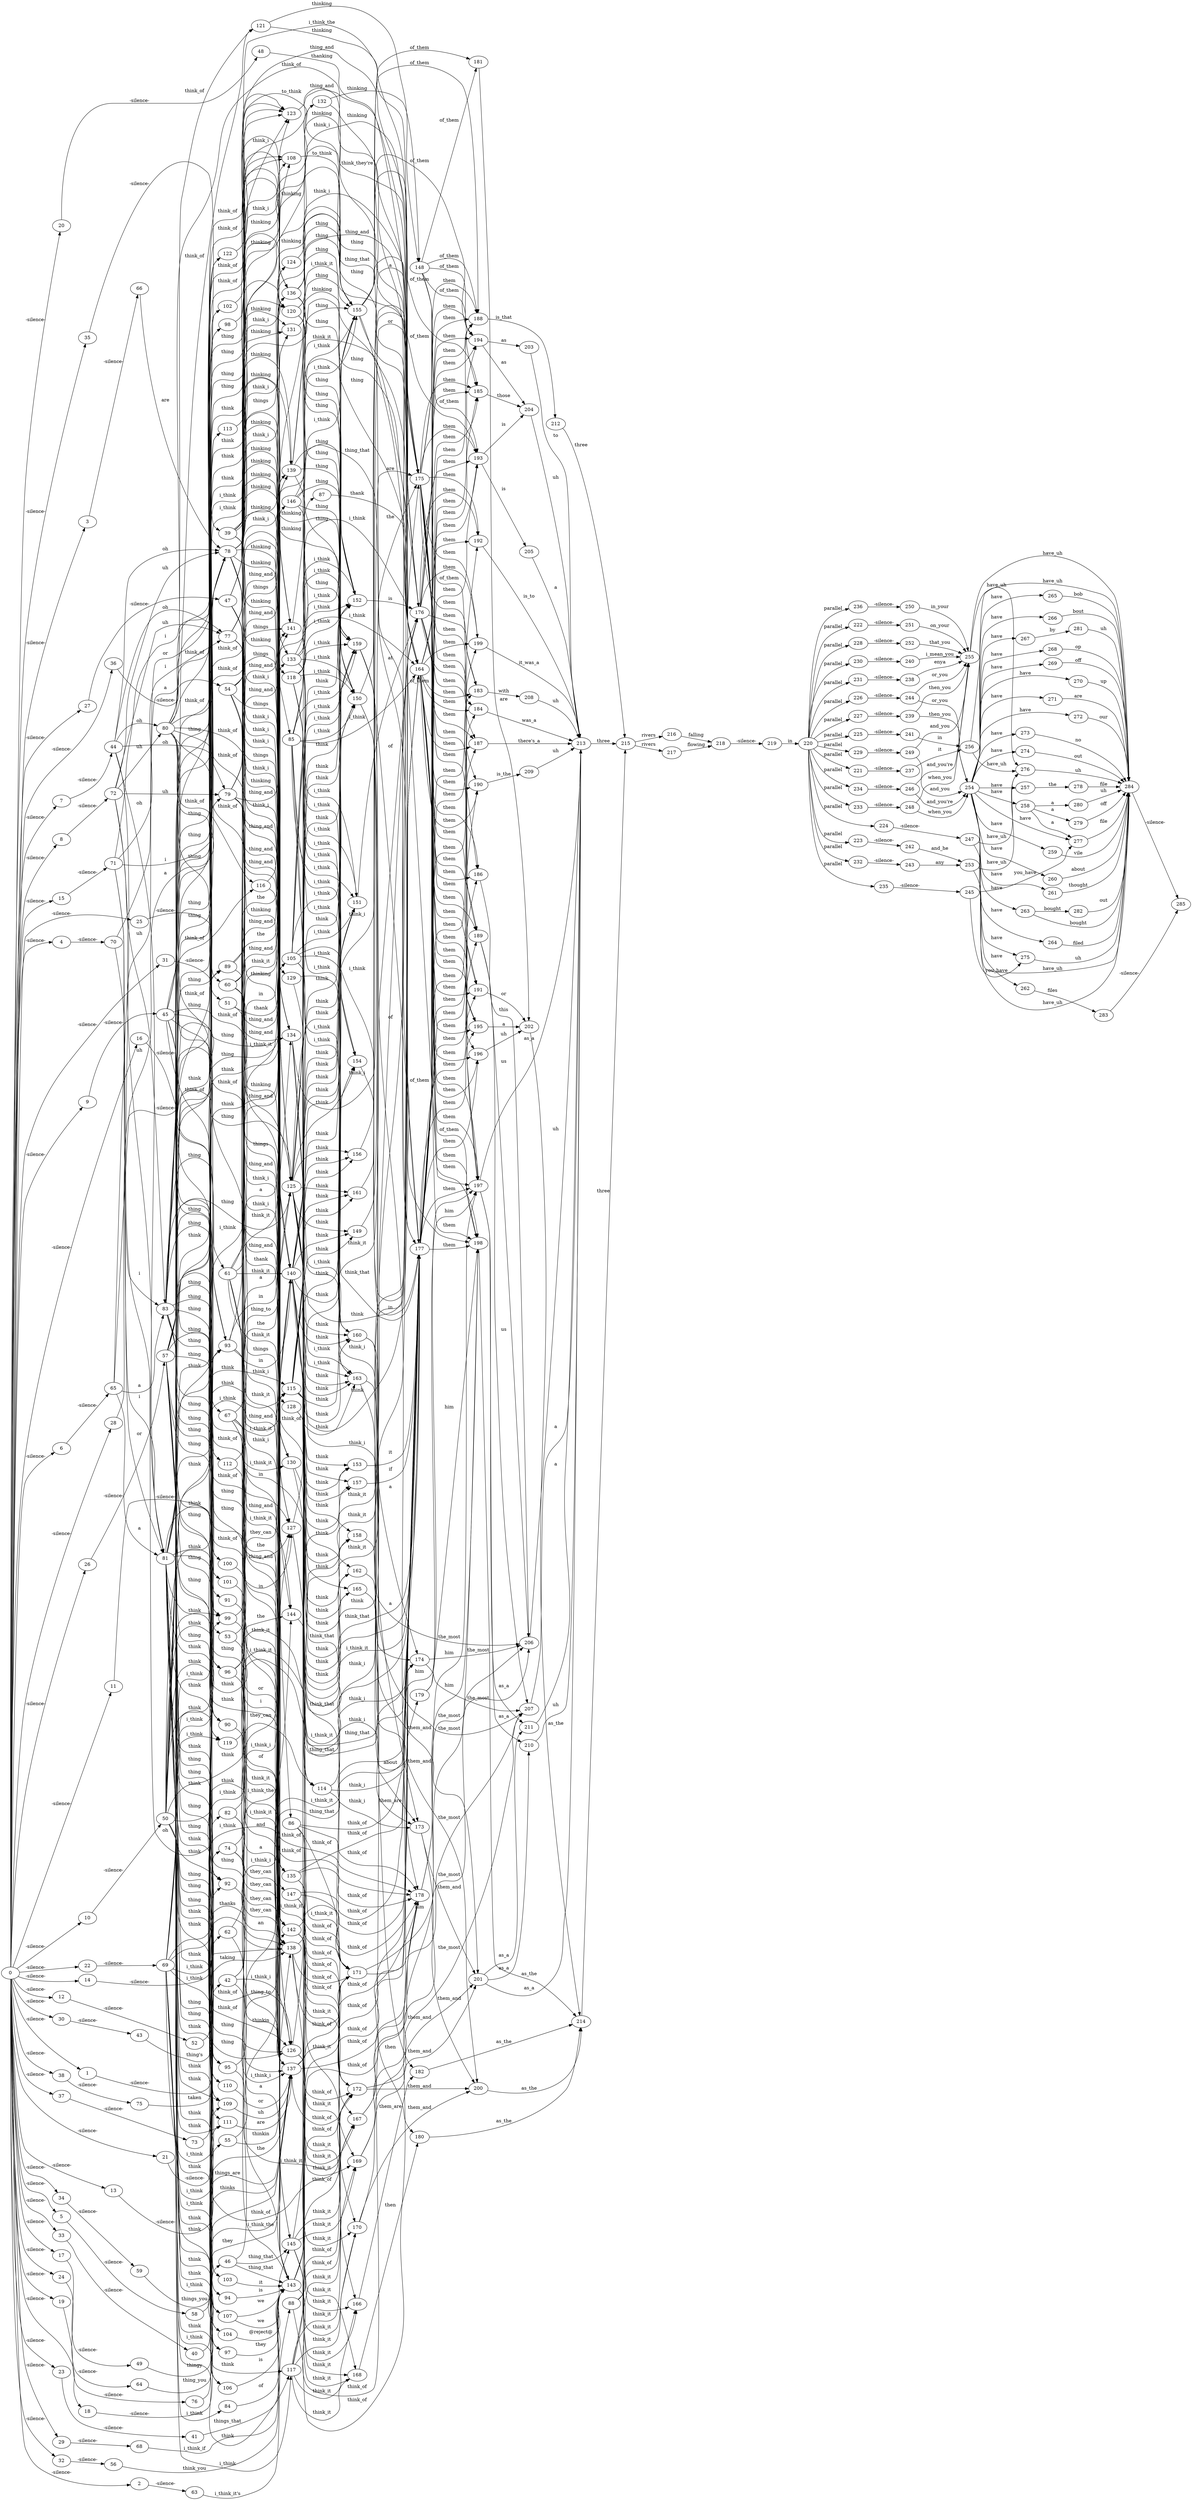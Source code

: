 digraph g {
    rankdir="LR"
0 -> 1  [label = "-silence-"]
0 -> 2  [label = "-silence-"]
0 -> 3  [label = "-silence-"]
0 -> 4  [label = "-silence-"]
0 -> 5  [label = "-silence-"]
0 -> 6  [label = "-silence-"]
0 -> 7  [label = "-silence-"]
0 -> 8  [label = "-silence-"]
0 -> 9  [label = "-silence-"]
0 -> 10  [label = "-silence-"]
0 -> 11  [label = "-silence-"]
0 -> 12  [label = "-silence-"]
0 -> 13  [label = "-silence-"]
0 -> 14  [label = "-silence-"]
0 -> 15  [label = "-silence-"]
0 -> 16  [label = "-silence-"]
0 -> 17  [label = "-silence-"]
0 -> 18  [label = "-silence-"]
0 -> 19  [label = "-silence-"]
0 -> 20  [label = "-silence-"]
0 -> 21  [label = "-silence-"]
0 -> 22  [label = "-silence-"]
0 -> 23  [label = "-silence-"]
0 -> 24  [label = "-silence-"]
0 -> 25  [label = "-silence-"]
0 -> 26  [label = "-silence-"]
0 -> 27  [label = "-silence-"]
0 -> 28  [label = "-silence-"]
0 -> 29  [label = "-silence-"]
0 -> 30  [label = "-silence-"]
0 -> 31  [label = "-silence-"]
0 -> 32  [label = "-silence-"]
0 -> 33  [label = "-silence-"]
0 -> 34  [label = "-silence-"]
0 -> 35  [label = "-silence-"]
0 -> 36  [label = "-silence-"]
0 -> 37  [label = "-silence-"]
0 -> 38  [label = "-silence-"]
1 -> 62  [label = "-silence-"]
2 -> 63  [label = "-silence-"]
3 -> 66  [label = "-silence-"]
4 -> 70  [label = "-silence-"]
5 -> 58  [label = "-silence-"]
6 -> 65  [label = "-silence-"]
7 -> 44  [label = "-silence-"]
8 -> 72  [label = "-silence-"]
9 -> 45  [label = "-silence-"]
10 -> 50  [label = "-silence-"]
11 -> 53  [label = "-silence-"]
12 -> 52  [label = "-silence-"]
13 -> 55  [label = "-silence-"]
14 -> 74  [label = "-silence-"]
15 -> 71  [label = "-silence-"]
16 -> 67  [label = "-silence-"]
17 -> 49  [label = "-silence-"]
18 -> 46  [label = "-silence-"]
19 -> 76  [label = "-silence-"]
20 -> 48  [label = "-silence-"]
21 -> 42  [label = "-silence-"]
22 -> 69  [label = "-silence-"]
23 -> 41  [label = "-silence-"]
24 -> 64  [label = "-silence-"]
25 -> 60  [label = "-silence-"]
26 -> 57  [label = "-silence-"]
27 -> 47  [label = "-silence-"]
28 -> 61  [label = "-silence-"]
29 -> 68  [label = "-silence-"]
30 -> 43  [label = "-silence-"]
31 -> 51  [label = "-silence-"]
32 -> 56  [label = "-silence-"]
33 -> 40  [label = "-silence-"]
34 -> 59  [label = "-silence-"]
35 -> 39  [label = "-silence-"]
36 -> 54  [label = "-silence-"]
37 -> 73  [label = "-silence-"]
38 -> 75  [label = "-silence-"]
39 -> 129  [label = "thinking"]
39 -> 131  [label = "thinking"]
39 -> 132  [label = "thinking"]
39 -> 133  [label = "thinking"]
39 -> 134  [label = "thinking"]
39 -> 138  [label = "thinking"]
39 -> 139  [label = "thinking"]
39 -> 140  [label = "thinking"]
39 -> 141  [label = "thinking"]
39 -> 142  [label = "thinking"]
39 -> 155  [label = "thinking"]
39 -> 159  [label = "thinking"]
39 -> 164  [label = "thinking"]
40 -> 137  [label = "thinks"]
41 -> 143  [label = "things_that"]
42 -> 125  [label = "i_think_i"]
42 -> 126  [label = "i_think_i"]
42 -> 127  [label = "i_think_i"]
42 -> 137  [label = "i_think_i"]
43 -> 138  [label = "thing's"]
44 -> 77  [label = "oh"]
44 -> 78  [label = "oh"]
44 -> 79  [label = "oh"]
44 -> 80  [label = "oh"]
44 -> 81  [label = "oh"]
44 -> 82  [label = "oh"]
45 -> 112  [label = "think_of"]
45 -> 116  [label = "think_of"]
45 -> 118  [label = "think_of"]
45 -> 121  [label = "think_of"]
45 -> 122  [label = "think_of"]
45 -> 123  [label = "think_of"]
45 -> 125  [label = "think_of"]
45 -> 126  [label = "think_of"]
45 -> 127  [label = "think_of"]
45 -> 128  [label = "think_of"]
45 -> 136  [label = "think_of"]
45 -> 137  [label = "think_of"]
45 -> 172  [label = "think_of"]
45 -> 177  [label = "think_of"]
45 -> 178  [label = "think_of"]
46 -> 143  [label = "thing_that"]
46 -> 145  [label = "thing_that"]
46 -> 177  [label = "thing_that"]
47 -> 123  [label = "think_i"]
47 -> 124  [label = "think_i"]
47 -> 125  [label = "think_i"]
47 -> 126  [label = "think_i"]
47 -> 127  [label = "think_i"]
47 -> 128  [label = "think_i"]
47 -> 136  [label = "think_i"]
47 -> 137  [label = "think_i"]
47 -> 175  [label = "think_i"]
48 -> 164  [label = "thanking"]
49 -> 137  [label = "thingy"]
50 -> 90  [label = "think"]
50 -> 92  [label = "think"]
50 -> 93  [label = "think"]
50 -> 95  [label = "think"]
50 -> 96  [label = "think"]
50 -> 97  [label = "think"]
50 -> 99  [label = "think"]
50 -> 104  [label = "think"]
50 -> 105  [label = "think"]
50 -> 106  [label = "think"]
50 -> 107  [label = "think"]
50 -> 108  [label = "think"]
50 -> 109  [label = "think"]
50 -> 110  [label = "think"]
50 -> 111  [label = "think"]
50 -> 113  [label = "think"]
50 -> 114  [label = "think"]
50 -> 115  [label = "think"]
50 -> 117  [label = "think"]
50 -> 119  [label = "think"]
50 -> 120  [label = "think"]
50 -> 135  [label = "think"]
51 -> 86  [label = "thank"]
51 -> 87  [label = "thank"]
52 -> 138  [label = "thanks"]
53 -> 125  [label = "thing_to"]
53 -> 137  [label = "thing_to"]
54 -> 85  [label = "things"]
54 -> 108  [label = "things"]
54 -> 134  [label = "things"]
54 -> 138  [label = "things"]
54 -> 139  [label = "things"]
54 -> 140  [label = "things"]
54 -> 141  [label = "things"]
54 -> 142  [label = "things"]
55 -> 138  [label = "thinkin"]
55 -> 142  [label = "thinkin"]
56 -> 143  [label = "think_you"]
57 -> 89  [label = "thing"]
57 -> 90  [label = "thing"]
57 -> 91  [label = "thing"]
57 -> 92  [label = "thing"]
57 -> 93  [label = "thing"]
57 -> 94  [label = "thing"]
57 -> 95  [label = "thing"]
57 -> 97  [label = "thing"]
57 -> 98  [label = "thing"]
57 -> 99  [label = "thing"]
57 -> 100  [label = "thing"]
57 -> 101  [label = "thing"]
57 -> 102  [label = "thing"]
57 -> 103  [label = "thing"]
57 -> 105  [label = "thing"]
57 -> 107  [label = "thing"]
57 -> 109  [label = "thing"]
57 -> 122  [label = "thing"]
57 -> 123  [label = "thing"]
57 -> 125  [label = "thing"]
57 -> 126  [label = "thing"]
57 -> 127  [label = "thing"]
57 -> 136  [label = "thing"]
57 -> 137  [label = "thing"]
58 -> 137  [label = "things_are"]
59 -> 137  [label = "things_you"]
60 -> 130  [label = "thing_and"]
60 -> 131  [label = "thing_and"]
60 -> 133  [label = "thing_and"]
60 -> 134  [label = "thing_and"]
60 -> 138  [label = "thing_and"]
60 -> 139  [label = "thing_and"]
60 -> 140  [label = "thing_and"]
60 -> 141  [label = "thing_and"]
60 -> 142  [label = "thing_and"]
61 -> 130  [label = "think_it"]
61 -> 134  [label = "think_it"]
61 -> 139  [label = "think_it"]
61 -> 140  [label = "think_it"]
61 -> 143  [label = "think_it"]
61 -> 144  [label = "think_it"]
61 -> 145  [label = "think_it"]
61 -> 176  [label = "think_it"]
62 -> 143  [label = "i_think_the"]
62 -> 144  [label = "i_think_the"]
63 -> 88  [label = "i_think_it's"]
64 -> 137  [label = "thing_you"]
65 -> 78  [label = "a"]
65 -> 79  [label = "a"]
65 -> 81  [label = "a"]
65 -> 83  [label = "a"]
66 -> 78  [label = "are"]
67 -> 130  [label = "i_think_it"]
67 -> 139  [label = "i_think_it"]
67 -> 140  [label = "i_think_it"]
67 -> 143  [label = "i_think_it"]
67 -> 144  [label = "i_think_it"]
67 -> 145  [label = "i_think_it"]
67 -> 177  [label = "i_think_it"]
68 -> 143  [label = "i_think_if"]
69 -> 84  [label = "i_think"]
69 -> 92  [label = "i_think"]
69 -> 93  [label = "i_think"]
69 -> 95  [label = "i_think"]
69 -> 97  [label = "i_think"]
69 -> 99  [label = "i_think"]
69 -> 105  [label = "i_think"]
69 -> 106  [label = "i_think"]
69 -> 107  [label = "i_think"]
69 -> 108  [label = "i_think"]
69 -> 109  [label = "i_think"]
69 -> 111  [label = "i_think"]
69 -> 114  [label = "i_think"]
69 -> 115  [label = "i_think"]
69 -> 117  [label = "i_think"]
69 -> 119  [label = "i_think"]
69 -> 120  [label = "i_think"]
69 -> 135  [label = "i_think"]
70 -> 78  [label = "or"]
70 -> 81  [label = "or"]
71 -> 77  [label = "i"]
71 -> 78  [label = "i"]
71 -> 79  [label = "i"]
71 -> 81  [label = "i"]
71 -> 83  [label = "i"]
72 -> 77  [label = "uh"]
72 -> 78  [label = "uh"]
72 -> 79  [label = "uh"]
72 -> 80  [label = "uh"]
72 -> 81  [label = "uh"]
72 -> 83  [label = "uh"]
73 -> 138  [label = "taking"]
74 -> 138  [label = "they_can"]
74 -> 140  [label = "they_can"]
74 -> 142  [label = "they_can"]
75 -> 138  [label = "taken"]
76 -> 137  [label = "they"]
77 -> 123  [label = "think_i"]
77 -> 124  [label = "think_i"]
77 -> 125  [label = "think_i"]
77 -> 126  [label = "think_i"]
77 -> 127  [label = "think_i"]
77 -> 128  [label = "think_i"]
77 -> 136  [label = "think_i"]
77 -> 137  [label = "think_i"]
77 -> 175  [label = "think_i"]
78 -> 129  [label = "thinking"]
78 -> 131  [label = "thinking"]
78 -> 132  [label = "thinking"]
78 -> 133  [label = "thinking"]
78 -> 134  [label = "thinking"]
78 -> 138  [label = "thinking"]
78 -> 139  [label = "thinking"]
78 -> 140  [label = "thinking"]
78 -> 141  [label = "thinking"]
78 -> 142  [label = "thinking"]
78 -> 155  [label = "thinking"]
78 -> 159  [label = "thinking"]
78 -> 164  [label = "thinking"]
79 -> 130  [label = "thing_and"]
79 -> 131  [label = "thing_and"]
79 -> 133  [label = "thing_and"]
79 -> 134  [label = "thing_and"]
79 -> 138  [label = "thing_and"]
79 -> 139  [label = "thing_and"]
79 -> 140  [label = "thing_and"]
79 -> 141  [label = "thing_and"]
79 -> 142  [label = "thing_and"]
80 -> 112  [label = "think_of"]
80 -> 116  [label = "think_of"]
80 -> 118  [label = "think_of"]
80 -> 121  [label = "think_of"]
80 -> 122  [label = "think_of"]
80 -> 123  [label = "think_of"]
80 -> 125  [label = "think_of"]
80 -> 126  [label = "think_of"]
80 -> 127  [label = "think_of"]
80 -> 128  [label = "think_of"]
80 -> 136  [label = "think_of"]
80 -> 137  [label = "think_of"]
80 -> 177  [label = "think_of"]
80 -> 178  [label = "think_of"]
81 -> 90  [label = "think"]
81 -> 92  [label = "think"]
81 -> 93  [label = "think"]
81 -> 95  [label = "think"]
81 -> 96  [label = "think"]
81 -> 97  [label = "think"]
81 -> 99  [label = "think"]
81 -> 104  [label = "think"]
81 -> 105  [label = "think"]
81 -> 106  [label = "think"]
81 -> 107  [label = "think"]
81 -> 108  [label = "think"]
81 -> 109  [label = "think"]
81 -> 110  [label = "think"]
81 -> 111  [label = "think"]
81 -> 113  [label = "think"]
81 -> 114  [label = "think"]
81 -> 115  [label = "think"]
81 -> 117  [label = "think"]
81 -> 119  [label = "think"]
81 -> 120  [label = "think"]
81 -> 135  [label = "think"]
82 -> 138  [label = "they_can"]
82 -> 140  [label = "they_can"]
82 -> 142  [label = "they_can"]
83 -> 89  [label = "thing"]
83 -> 90  [label = "thing"]
83 -> 91  [label = "thing"]
83 -> 92  [label = "thing"]
83 -> 93  [label = "thing"]
83 -> 94  [label = "thing"]
83 -> 95  [label = "thing"]
83 -> 97  [label = "thing"]
83 -> 98  [label = "thing"]
83 -> 99  [label = "thing"]
83 -> 100  [label = "thing"]
83 -> 101  [label = "thing"]
83 -> 102  [label = "thing"]
83 -> 103  [label = "thing"]
83 -> 105  [label = "thing"]
83 -> 107  [label = "thing"]
83 -> 109  [label = "thing"]
83 -> 122  [label = "thing"]
83 -> 123  [label = "thing"]
83 -> 125  [label = "thing"]
83 -> 126  [label = "thing"]
83 -> 127  [label = "thing"]
83 -> 136  [label = "thing"]
83 -> 137  [label = "thing"]
84 -> 143  [label = "of"]
85 -> 150  [label = "i_think"]
85 -> 151  [label = "i_think"]
85 -> 152  [label = "i_think"]
85 -> 154  [label = "i_think"]
85 -> 155  [label = "i_think"]
85 -> 159  [label = "i_think"]
85 -> 160  [label = "i_think"]
85 -> 163  [label = "i_think"]
85 -> 164  [label = "i_think"]
86 -> 171  [label = "think_of"]
86 -> 172  [label = "think_of"]
86 -> 177  [label = "think_of"]
86 -> 178  [label = "think_of"]
87 -> 164  [label = "thank"]
88 -> 171  [label = "think_of"]
88 -> 172  [label = "think_of"]
88 -> 177  [label = "think_of"]
88 -> 178  [label = "think_of"]
89 -> 137  [label = "the"]
89 -> 139  [label = "the"]
89 -> 141  [label = "the"]
90 -> 147  [label = "and"]
91 -> 138  [label = "of"]
92 -> 138  [label = "an"]
93 -> 138  [label = "in"]
93 -> 139  [label = "in"]
93 -> 140  [label = "in"]
93 -> 141  [label = "in"]
93 -> 142  [label = "in"]
94 -> 143  [label = "is"]
95 -> 172  [label = "i_think_it"]
95 -> 177  [label = "i_think_it"]
96 -> 143  [label = "the"]
96 -> 144  [label = "the"]
96 -> 146  [label = "the"]
97 -> 143  [label = "they"]
98 -> 175  [label = "i_think_the"]
99 -> 136  [label = "a"]
99 -> 137  [label = "a"]
100 -> 135  [label = "or"]
101 -> 135  [label = "i"]
102 -> 155  [label = "to_think"]
103 -> 143  [label = "it"]
104 -> 143  [label = "@reject@"]
105 -> 150  [label = "i_think"]
105 -> 151  [label = "i_think"]
105 -> 152  [label = "i_think"]
105 -> 154  [label = "i_think"]
105 -> 155  [label = "i_think"]
105 -> 159  [label = "i_think"]
105 -> 160  [label = "i_think"]
105 -> 163  [label = "i_think"]
105 -> 164  [label = "i_think"]
106 -> 143  [label = "is"]
107 -> 143  [label = "we"]
107 -> 145  [label = "we"]
108 -> 155  [label = "to_think"]
109 -> 137  [label = "uh"]
110 -> 137  [label = "or"]
111 -> 137  [label = "are"]
112 -> 143  [label = "a"]
112 -> 146  [label = "a"]
113 -> 176  [label = "thing_and"]
114 -> 173  [label = "think_i"]
114 -> 174  [label = "think_i"]
114 -> 175  [label = "think_i"]
115 -> 149  [label = "think"]
115 -> 150  [label = "think"]
115 -> 151  [label = "think"]
115 -> 152  [label = "think"]
115 -> 153  [label = "think"]
115 -> 154  [label = "think"]
115 -> 155  [label = "think"]
115 -> 156  [label = "think"]
115 -> 157  [label = "think"]
115 -> 158  [label = "think"]
115 -> 159  [label = "think"]
115 -> 160  [label = "think"]
115 -> 161  [label = "think"]
115 -> 162  [label = "think"]
115 -> 163  [label = "think"]
115 -> 164  [label = "think"]
115 -> 165  [label = "think"]
116 -> 172  [label = "i_think_it"]
116 -> 176  [label = "i_think_it"]
117 -> 166  [label = "think_it"]
117 -> 167  [label = "think_it"]
117 -> 168  [label = "think_it"]
117 -> 169  [label = "think_it"]
117 -> 170  [label = "think_it"]
117 -> 176  [label = "think_it"]
118 -> 150  [label = "i_think"]
118 -> 151  [label = "i_think"]
118 -> 152  [label = "i_think"]
118 -> 154  [label = "i_think"]
118 -> 155  [label = "i_think"]
118 -> 159  [label = "i_think"]
118 -> 160  [label = "i_think"]
118 -> 163  [label = "i_think"]
118 -> 164  [label = "i_think"]
119 -> 177  [label = "thing_that"]
120 -> 150  [label = "thing"]
120 -> 152  [label = "thing"]
120 -> 155  [label = "thing"]
120 -> 159  [label = "thing"]
120 -> 164  [label = "thing"]
121 -> 148  [label = "thinking"]
121 -> 176  [label = "thinking"]
122 -> 176  [label = "thing_and"]
123 -> 177  [label = "thing_that"]
124 -> 175  [label = "think_they're"]
125 -> 149  [label = "think"]
125 -> 150  [label = "think"]
125 -> 151  [label = "think"]
125 -> 152  [label = "think"]
125 -> 153  [label = "think"]
125 -> 154  [label = "think"]
125 -> 155  [label = "think"]
125 -> 156  [label = "think"]
125 -> 157  [label = "think"]
125 -> 158  [label = "think"]
125 -> 159  [label = "think"]
125 -> 160  [label = "think"]
125 -> 161  [label = "think"]
125 -> 162  [label = "think"]
125 -> 163  [label = "think"]
125 -> 164  [label = "think"]
125 -> 165  [label = "think"]
126 -> 166  [label = "think_it"]
126 -> 167  [label = "think_it"]
126 -> 168  [label = "think_it"]
126 -> 169  [label = "think_it"]
126 -> 170  [label = "think_it"]
126 -> 176  [label = "think_it"]
127 -> 173  [label = "think_i"]
127 -> 174  [label = "think_i"]
127 -> 175  [label = "think_i"]
128 -> 171  [label = "think_that"]
128 -> 177  [label = "think_that"]
129 -> 171  [label = "think_that"]
129 -> 177  [label = "think_that"]
130 -> 172  [label = "i_think_it"]
130 -> 177  [label = "i_think_it"]
131 -> 176  [label = "thing_and"]
132 -> 148  [label = "thinking"]
132 -> 176  [label = "thinking"]
133 -> 150  [label = "i_think"]
133 -> 151  [label = "i_think"]
133 -> 152  [label = "i_think"]
133 -> 154  [label = "i_think"]
133 -> 155  [label = "i_think"]
133 -> 159  [label = "i_think"]
133 -> 160  [label = "i_think"]
133 -> 163  [label = "i_think"]
133 -> 164  [label = "i_think"]
134 -> 173  [label = "think_i"]
134 -> 174  [label = "think_i"]
134 -> 175  [label = "think_i"]
135 -> 171  [label = "think_of"]
135 -> 172  [label = "think_of"]
135 -> 177  [label = "think_of"]
135 -> 178  [label = "think_of"]
136 -> 150  [label = "thing"]
136 -> 152  [label = "thing"]
136 -> 155  [label = "thing"]
136 -> 159  [label = "thing"]
136 -> 164  [label = "thing"]
137 -> 171  [label = "think_of"]
137 -> 172  [label = "think_of"]
137 -> 177  [label = "think_of"]
137 -> 178  [label = "think_of"]
138 -> 171  [label = "think_of"]
138 -> 172  [label = "think_of"]
138 -> 177  [label = "think_of"]
138 -> 178  [label = "think_of"]
139 -> 150  [label = "thing"]
139 -> 152  [label = "thing"]
139 -> 155  [label = "thing"]
139 -> 159  [label = "thing"]
139 -> 164  [label = "thing"]
140 -> 149  [label = "think"]
140 -> 150  [label = "think"]
140 -> 151  [label = "think"]
140 -> 152  [label = "think"]
140 -> 153  [label = "think"]
140 -> 154  [label = "think"]
140 -> 155  [label = "think"]
140 -> 156  [label = "think"]
140 -> 157  [label = "think"]
140 -> 158  [label = "think"]
140 -> 159  [label = "think"]
140 -> 160  [label = "think"]
140 -> 161  [label = "think"]
140 -> 162  [label = "think"]
140 -> 163  [label = "think"]
140 -> 164  [label = "think"]
140 -> 165  [label = "think"]
141 -> 177  [label = "thing_that"]
142 -> 166  [label = "think_it"]
142 -> 167  [label = "think_it"]
142 -> 168  [label = "think_it"]
142 -> 169  [label = "think_it"]
142 -> 170  [label = "think_it"]
142 -> 176  [label = "think_it"]
143 -> 171  [label = "think_of"]
143 -> 172  [label = "think_of"]
143 -> 177  [label = "think_of"]
143 -> 178  [label = "think_of"]
144 -> 177  [label = "thing_that"]
145 -> 166  [label = "think_it"]
145 -> 167  [label = "think_it"]
145 -> 168  [label = "think_it"]
145 -> 169  [label = "think_it"]
145 -> 170  [label = "think_it"]
145 -> 176  [label = "think_it"]
146 -> 150  [label = "thing"]
146 -> 152  [label = "thing"]
146 -> 155  [label = "thing"]
146 -> 159  [label = "thing"]
146 -> 164  [label = "thing"]
147 -> 171  [label = "think_of"]
147 -> 172  [label = "think_of"]
147 -> 177  [label = "think_of"]
147 -> 178  [label = "think_of"]
148 -> 181  [label = "of_them"]
148 -> 185  [label = "of_them"]
148 -> 188  [label = "of_them"]
148 -> 193  [label = "of_them"]
148 -> 194  [label = "of_them"]
148 -> 197  [label = "of_them"]
148 -> 198  [label = "of_them"]
149 -> 175  [label = "the"]
150 -> 173  [label = "a"]
150 -> 174  [label = "a"]
150 -> 175  [label = "a"]
151 -> 176  [label = "at"]
152 -> 176  [label = "is"]
153 -> 177  [label = "it"]
154 -> 177  [label = "in"]
155 -> 181  [label = "of_them"]
155 -> 185  [label = "of_them"]
155 -> 188  [label = "of_them"]
155 -> 193  [label = "of_them"]
155 -> 194  [label = "of_them"]
155 -> 197  [label = "of_them"]
155 -> 198  [label = "of_them"]
156 -> 175  [label = "or"]
157 -> 177  [label = "if"]
158 -> 179  [label = "about"]
159 -> 177  [label = "of"]
159 -> 178  [label = "of"]
160 -> 206  [label = "the_most"]
160 -> 207  [label = "the_most"]
161 -> 175  [label = "are"]
162 -> 182  [label = "them_are"]
163 -> 200  [label = "them_and"]
163 -> 201  [label = "them_and"]
164 -> 183  [label = "them"]
164 -> 184  [label = "them"]
164 -> 185  [label = "them"]
164 -> 186  [label = "them"]
164 -> 187  [label = "them"]
164 -> 188  [label = "them"]
164 -> 189  [label = "them"]
164 -> 190  [label = "them"]
164 -> 191  [label = "them"]
164 -> 192  [label = "them"]
164 -> 193  [label = "them"]
164 -> 194  [label = "them"]
164 -> 195  [label = "them"]
164 -> 196  [label = "them"]
164 -> 197  [label = "them"]
164 -> 198  [label = "them"]
164 -> 199  [label = "them"]
165 -> 180  [label = "then"]
166 -> 182  [label = "them_are"]
167 -> 197  [label = "him"]
167 -> 198  [label = "him"]
168 -> 180  [label = "then"]
169 -> 206  [label = "the_most"]
169 -> 207  [label = "the_most"]
170 -> 200  [label = "them_and"]
170 -> 201  [label = "them_and"]
171 -> 206  [label = "the_most"]
171 -> 207  [label = "the_most"]
172 -> 200  [label = "them_and"]
172 -> 201  [label = "them_and"]
173 -> 200  [label = "them_and"]
173 -> 201  [label = "them_and"]
174 -> 206  [label = "the_most"]
174 -> 207  [label = "the_most"]
175 -> 183  [label = "them"]
175 -> 184  [label = "them"]
175 -> 185  [label = "them"]
175 -> 186  [label = "them"]
175 -> 187  [label = "them"]
175 -> 188  [label = "them"]
175 -> 189  [label = "them"]
175 -> 190  [label = "them"]
175 -> 191  [label = "them"]
175 -> 192  [label = "them"]
175 -> 193  [label = "them"]
175 -> 194  [label = "them"]
175 -> 195  [label = "them"]
175 -> 196  [label = "them"]
175 -> 197  [label = "them"]
175 -> 198  [label = "them"]
175 -> 199  [label = "them"]
176 -> 183  [label = "them"]
176 -> 184  [label = "them"]
176 -> 185  [label = "them"]
176 -> 186  [label = "them"]
176 -> 187  [label = "them"]
176 -> 188  [label = "them"]
176 -> 189  [label = "them"]
176 -> 190  [label = "them"]
176 -> 191  [label = "them"]
176 -> 192  [label = "them"]
176 -> 193  [label = "them"]
176 -> 194  [label = "them"]
176 -> 195  [label = "them"]
176 -> 196  [label = "them"]
176 -> 197  [label = "them"]
176 -> 198  [label = "them"]
176 -> 199  [label = "them"]
177 -> 183  [label = "them"]
177 -> 184  [label = "them"]
177 -> 185  [label = "them"]
177 -> 186  [label = "them"]
177 -> 187  [label = "them"]
177 -> 188  [label = "them"]
177 -> 189  [label = "them"]
177 -> 190  [label = "them"]
177 -> 191  [label = "them"]
177 -> 192  [label = "them"]
177 -> 193  [label = "them"]
177 -> 194  [label = "them"]
177 -> 195  [label = "them"]
177 -> 196  [label = "them"]
177 -> 197  [label = "them"]
177 -> 198  [label = "them"]
177 -> 199  [label = "them"]
178 -> 197  [label = "him"]
178 -> 198  [label = "him"]
179 -> 197  [label = "him"]
179 -> 198  [label = "him"]
180 -> 214  [label = "as_the"]
181 -> 202  [label = "are"]
182 -> 214  [label = "as_the"]
183 -> 208  [label = "with"]
184 -> 213  [label = "was_a"]
185 -> 204  [label = "those"]
186 -> 206  [label = "this"]
187 -> 213  [label = "there's_a"]
188 -> 212  [label = "is_that"]
189 -> 206  [label = "us"]
189 -> 207  [label = "us"]
190 -> 209  [label = "is_the"]
191 -> 202  [label = "or"]
192 -> 213  [label = "is_to"]
193 -> 204  [label = "is"]
193 -> 205  [label = "is"]
194 -> 203  [label = "as"]
194 -> 204  [label = "as"]
195 -> 202  [label = "a"]
196 -> 202  [label = "uh"]
197 -> 210  [label = "as_a"]
197 -> 211  [label = "as_a"]
197 -> 213  [label = "as_a"]
198 -> 214  [label = "as_the"]
199 -> 213  [label = "it_was_a"]
200 -> 214  [label = "as_the"]
201 -> 210  [label = "as_a"]
201 -> 211  [label = "as_a"]
201 -> 213  [label = "as_a"]
202 -> 214  [label = "as_the"]
203 -> 213  [label = "to"]
204 -> 213  [label = "uh"]
205 -> 213  [label = "a"]
206 -> 213  [label = "uh"]
207 -> 213  [label = "a"]
208 -> 213  [label = "uh"]
209 -> 213  [label = "uh"]
210 -> 213  [label = "uh"]
211 -> 213  [label = "a"]
212 -> 215  [label = "three"]
213 -> 215  [label = "three"]
214 -> 215  [label = "three"]
215 -> 216  [label = "rivers"]
215 -> 217  [label = "rivers"]
216 -> 218  [label = "falling"]
217 -> 218  [label = "flowing"]
218 -> 219  [label = "-silence-"]
219 -> 220  [label = "in"]
220 -> 221  [label = "parallel"]
220 -> 222  [label = "parallel"]
220 -> 223  [label = "parallel"]
220 -> 224  [label = "parallel"]
220 -> 225  [label = "parallel"]
220 -> 226  [label = "parallel"]
220 -> 227  [label = "parallel"]
220 -> 228  [label = "parallel"]
220 -> 229  [label = "parallel"]
220 -> 230  [label = "parallel"]
220 -> 231  [label = "parallel"]
220 -> 232  [label = "parallel"]
220 -> 233  [label = "parallel"]
220 -> 234  [label = "parallel"]
220 -> 235  [label = "parallel"]
220 -> 236  [label = "parallel"]
221 -> 237  [label = "-silence-"]
222 -> 251  [label = "-silence-"]
223 -> 242  [label = "-silence-"]
224 -> 247  [label = "-silence-"]
225 -> 241  [label = "-silence-"]
226 -> 244  [label = "-silence-"]
227 -> 239  [label = "-silence-"]
228 -> 252  [label = "-silence-"]
229 -> 249  [label = "-silence-"]
230 -> 240  [label = "-silence-"]
231 -> 238  [label = "-silence-"]
232 -> 243  [label = "-silence-"]
233 -> 248  [label = "-silence-"]
234 -> 246  [label = "-silence-"]
235 -> 245  [label = "-silence-"]
236 -> 250  [label = "-silence-"]
237 -> 256  [label = "it"]
238 -> 255  [label = "enya"]
239 -> 254  [label = "then_you"]
239 -> 255  [label = "then_you"]
240 -> 255  [label = "i_mean_you"]
241 -> 256  [label = "in"]
242 -> 253  [label = "and_he"]
243 -> 253  [label = "any"]
244 -> 254  [label = "or_you"]
244 -> 255  [label = "or_you"]
245 -> 275  [label = "you_have"]
245 -> 277  [label = "you_have"]
246 -> 254  [label = "and_you're"]
246 -> 255  [label = "and_you're"]
247 -> 276  [label = "have_uh"]
247 -> 284  [label = "have_uh"]
248 -> 254  [label = "when_you"]
248 -> 255  [label = "when_you"]
249 -> 254  [label = "and_you"]
249 -> 255  [label = "and_you"]
250 -> 255  [label = "in_your"]
251 -> 255  [label = "on_your"]
252 -> 255  [label = "that_you"]
253 -> 276  [label = "have_uh"]
253 -> 284  [label = "have_uh"]
254 -> 257  [label = "have"]
254 -> 258  [label = "have"]
254 -> 259  [label = "have"]
254 -> 260  [label = "have"]
254 -> 261  [label = "have"]
254 -> 262  [label = "have"]
254 -> 263  [label = "have"]
254 -> 264  [label = "have"]
254 -> 265  [label = "have"]
254 -> 266  [label = "have"]
254 -> 267  [label = "have"]
254 -> 268  [label = "have"]
254 -> 269  [label = "have"]
254 -> 270  [label = "have"]
254 -> 271  [label = "have"]
254 -> 272  [label = "have"]
254 -> 273  [label = "have"]
254 -> 274  [label = "have"]
254 -> 275  [label = "have"]
254 -> 277  [label = "have"]
255 -> 276  [label = "have_uh"]
255 -> 284  [label = "have_uh"]
256 -> 276  [label = "have_uh"]
256 -> 284  [label = "have_uh"]
257 -> 278  [label = "the"]
258 -> 277  [label = "a"]
258 -> 279  [label = "a"]
258 -> 280  [label = "a"]
259 -> 284  [label = "vile"]
260 -> 284  [label = "about"]
261 -> 284  [label = "thought"]
262 -> 283  [label = "files"]
263 -> 282  [label = "bought"]
263 -> 284  [label = "bought"]
264 -> 284  [label = "filed"]
265 -> 284  [label = "bob"]
266 -> 284  [label = "bout"]
267 -> 281  [label = "by"]
268 -> 284  [label = "op"]
269 -> 284  [label = "off"]
270 -> 284  [label = "up"]
271 -> 284  [label = "are"]
272 -> 284  [label = "our"]
273 -> 284  [label = "no"]
274 -> 284  [label = "out"]
275 -> 284  [label = "uh"]
276 -> 284  [label = "uh"]
277 -> 284  [label = "file"]
278 -> 284  [label = "file"]
279 -> 284  [label = "off"]
280 -> 284  [label = "uh"]
281 -> 284  [label = "uh"]
282 -> 284  [label = "out"]
283 -> 285  [label = "-silence-"]
284 -> 285  [label = "-silence-"]
}